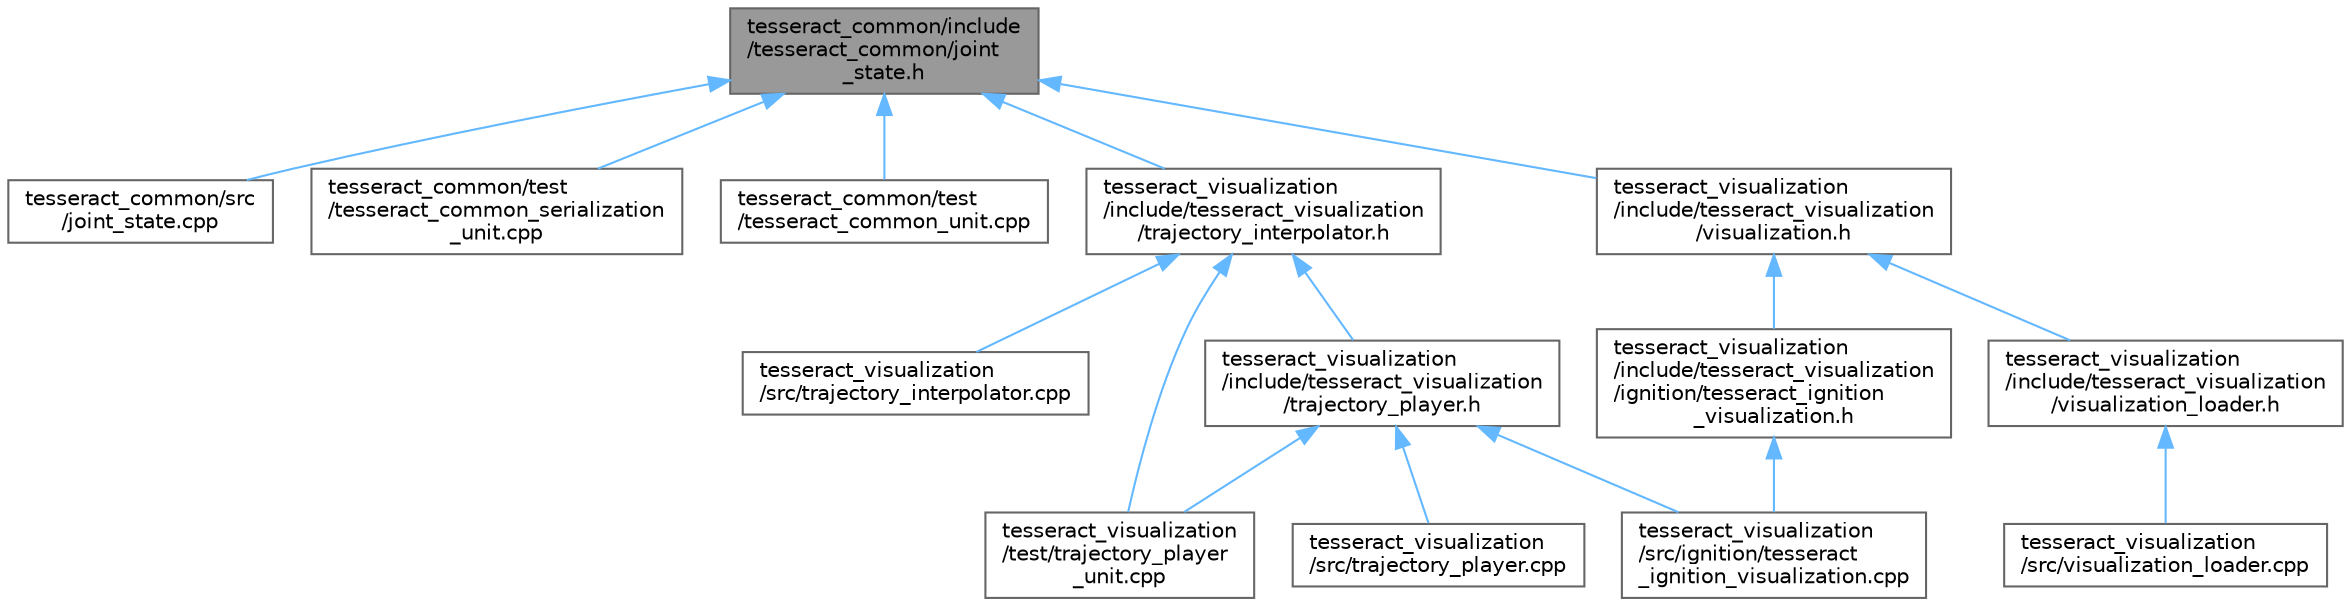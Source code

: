 digraph "tesseract_common/include/tesseract_common/joint_state.h"
{
 // LATEX_PDF_SIZE
  bgcolor="transparent";
  edge [fontname=Helvetica,fontsize=10,labelfontname=Helvetica,labelfontsize=10];
  node [fontname=Helvetica,fontsize=10,shape=box,height=0.2,width=0.4];
  Node1 [label="tesseract_common/include\l/tesseract_common/joint\l_state.h",height=0.2,width=0.4,color="gray40", fillcolor="grey60", style="filled", fontcolor="black",tooltip="Tesseract Joint State."];
  Node1 -> Node2 [dir="back",color="steelblue1",style="solid"];
  Node2 [label="tesseract_common/src\l/joint_state.cpp",height=0.2,width=0.4,color="grey40", fillcolor="white", style="filled",URL="$d6/dec/joint__state_8cpp.html",tooltip="Tesseract Joint State."];
  Node1 -> Node3 [dir="back",color="steelblue1",style="solid"];
  Node3 [label="tesseract_common/test\l/tesseract_common_serialization\l_unit.cpp",height=0.2,width=0.4,color="grey40", fillcolor="white", style="filled",URL="$d4/d44/tesseract__common__serialization__unit_8cpp.html",tooltip="Tests serialization of types in tesseract_common."];
  Node1 -> Node4 [dir="back",color="steelblue1",style="solid"];
  Node4 [label="tesseract_common/test\l/tesseract_common_unit.cpp",height=0.2,width=0.4,color="grey40", fillcolor="white", style="filled",URL="$de/df1/tesseract__common__unit_8cpp.html",tooltip=" "];
  Node1 -> Node5 [dir="back",color="steelblue1",style="solid"];
  Node5 [label="tesseract_visualization\l/include/tesseract_visualization\l/trajectory_interpolator.h",height=0.2,width=0.4,color="grey40", fillcolor="white", style="filled",URL="$d7/d5e/trajectory__interpolator_8h.html",tooltip="Trajectory interpolator class."];
  Node5 -> Node6 [dir="back",color="steelblue1",style="solid"];
  Node6 [label="tesseract_visualization\l/include/tesseract_visualization\l/trajectory_player.h",height=0.2,width=0.4,color="grey40", fillcolor="white", style="filled",URL="$d3/db8/trajectory__player_8h.html",tooltip="Trajectory player class."];
  Node6 -> Node7 [dir="back",color="steelblue1",style="solid"];
  Node7 [label="tesseract_visualization\l/src/ignition/tesseract\l_ignition_visualization.cpp",height=0.2,width=0.4,color="grey40", fillcolor="white", style="filled",URL="$d6/dbe/tesseract__ignition__visualization_8cpp.html",tooltip=" "];
  Node6 -> Node8 [dir="back",color="steelblue1",style="solid"];
  Node8 [label="tesseract_visualization\l/src/trajectory_player.cpp",height=0.2,width=0.4,color="grey40", fillcolor="white", style="filled",URL="$de/dc1/trajectory__player_8cpp.html",tooltip=" "];
  Node6 -> Node9 [dir="back",color="steelblue1",style="solid"];
  Node9 [label="tesseract_visualization\l/test/trajectory_player\l_unit.cpp",height=0.2,width=0.4,color="grey40", fillcolor="white", style="filled",URL="$d4/dbe/trajectory__player__unit_8cpp.html",tooltip=" "];
  Node5 -> Node10 [dir="back",color="steelblue1",style="solid"];
  Node10 [label="tesseract_visualization\l/src/trajectory_interpolator.cpp",height=0.2,width=0.4,color="grey40", fillcolor="white", style="filled",URL="$d6/de6/trajectory__interpolator_8cpp.html",tooltip="Trajectory interpolator class."];
  Node5 -> Node9 [dir="back",color="steelblue1",style="solid"];
  Node1 -> Node11 [dir="back",color="steelblue1",style="solid"];
  Node11 [label="tesseract_visualization\l/include/tesseract_visualization\l/visualization.h",height=0.2,width=0.4,color="grey40", fillcolor="white", style="filled",URL="$d2/d02/visualization_8h.html",tooltip="Visualization Class."];
  Node11 -> Node12 [dir="back",color="steelblue1",style="solid"];
  Node12 [label="tesseract_visualization\l/include/tesseract_visualization\l/ignition/tesseract_ignition\l_visualization.h",height=0.2,width=0.4,color="grey40", fillcolor="white", style="filled",URL="$d0/de9/tesseract__ignition__visualization_8h.html",tooltip=" "];
  Node12 -> Node7 [dir="back",color="steelblue1",style="solid"];
  Node11 -> Node13 [dir="back",color="steelblue1",style="solid"];
  Node13 [label="tesseract_visualization\l/include/tesseract_visualization\l/visualization_loader.h",height=0.2,width=0.4,color="grey40", fillcolor="white", style="filled",URL="$da/d93/visualization__loader_8h.html",tooltip="Visualization Loader."];
  Node13 -> Node14 [dir="back",color="steelblue1",style="solid"];
  Node14 [label="tesseract_visualization\l/src/visualization_loader.cpp",height=0.2,width=0.4,color="grey40", fillcolor="white", style="filled",URL="$d3/da9/visualization__loader_8cpp.html",tooltip=" "];
}
